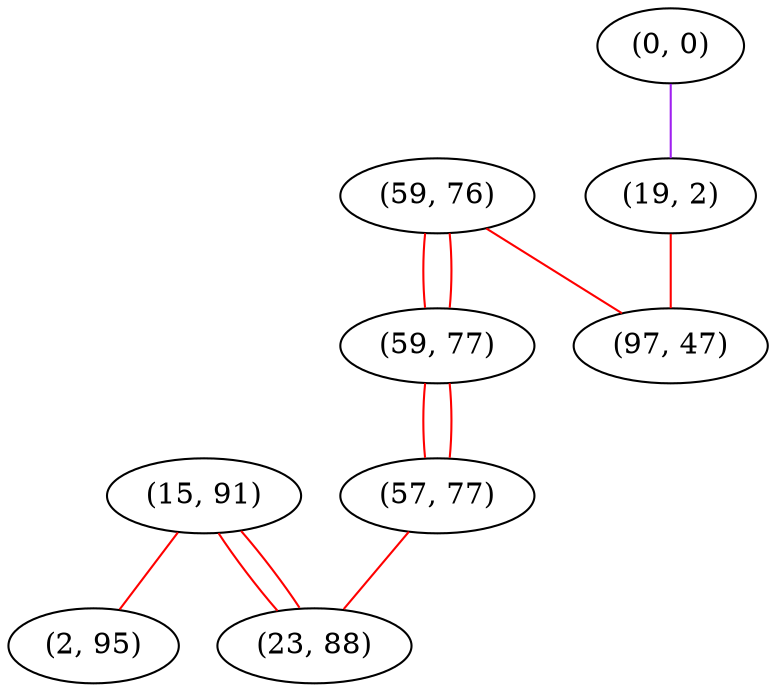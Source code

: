 graph "" {
"(15, 91)";
"(0, 0)";
"(2, 95)";
"(59, 76)";
"(59, 77)";
"(57, 77)";
"(19, 2)";
"(97, 47)";
"(23, 88)";
"(15, 91)" -- "(2, 95)"  [color=red, key=0, weight=1];
"(15, 91)" -- "(23, 88)"  [color=red, key=0, weight=1];
"(15, 91)" -- "(23, 88)"  [color=red, key=1, weight=1];
"(0, 0)" -- "(19, 2)"  [color=purple, key=0, weight=4];
"(59, 76)" -- "(97, 47)"  [color=red, key=0, weight=1];
"(59, 76)" -- "(59, 77)"  [color=red, key=0, weight=1];
"(59, 76)" -- "(59, 77)"  [color=red, key=1, weight=1];
"(59, 77)" -- "(57, 77)"  [color=red, key=0, weight=1];
"(59, 77)" -- "(57, 77)"  [color=red, key=1, weight=1];
"(57, 77)" -- "(23, 88)"  [color=red, key=0, weight=1];
"(19, 2)" -- "(97, 47)"  [color=red, key=0, weight=1];
}
